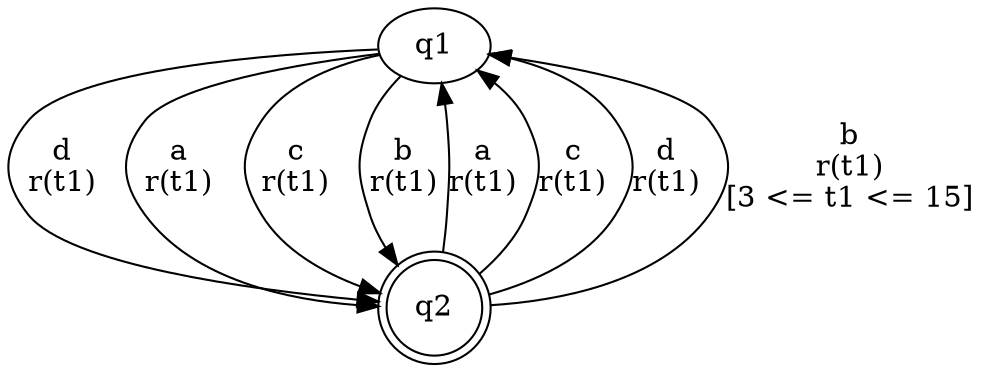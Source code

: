 digraph L {
	qq1[label=q1]
	qq2[label=q2 shape=doublecircle]
	qq1 -> qq2[label="d\nr(t1)\n"]
	qq2 -> qq1[label="a\nr(t1)\n"]
	qq2 -> qq1[label="c\nr(t1)\n"]
	qq2 -> qq1[label="d\nr(t1)\n"]
	qq2 -> qq1[label="b\nr(t1)\n[3 <= t1 <= 15]"]
	qq1 -> qq2[label="a\nr(t1)\n"]
	qq1 -> qq2[label="c\nr(t1)\n"]
	qq1 -> qq2[label="b\nr(t1)\n"]
}
